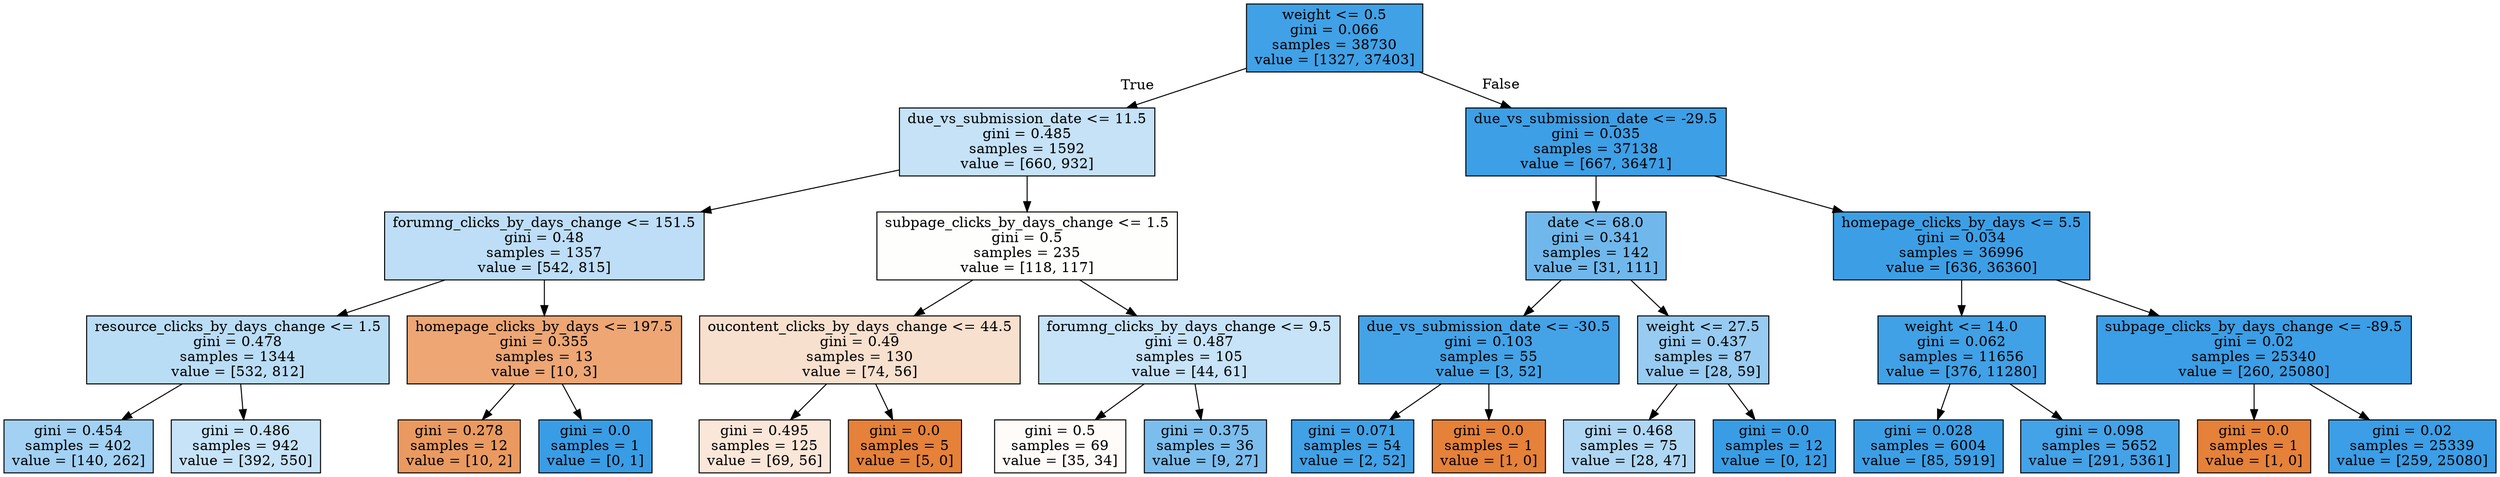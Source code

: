 digraph Tree {
node [shape=box, style="filled", color="black"] ;
0 [label="weight <= 0.5\ngini = 0.066\nsamples = 38730\nvalue = [1327, 37403]", fillcolor="#399de5f6"] ;
1 [label="due_vs_submission_date <= 11.5\ngini = 0.485\nsamples = 1592\nvalue = [660, 932]", fillcolor="#399de54a"] ;
0 -> 1 [labeldistance=2.5, labelangle=45, headlabel="True"] ;
2 [label="forumng_clicks_by_days_change <= 151.5\ngini = 0.48\nsamples = 1357\nvalue = [542, 815]", fillcolor="#399de555"] ;
1 -> 2 ;
3 [label="resource_clicks_by_days_change <= 1.5\ngini = 0.478\nsamples = 1344\nvalue = [532, 812]", fillcolor="#399de558"] ;
2 -> 3 ;
4 [label="gini = 0.454\nsamples = 402\nvalue = [140, 262]", fillcolor="#399de577"] ;
3 -> 4 ;
5 [label="gini = 0.486\nsamples = 942\nvalue = [392, 550]", fillcolor="#399de549"] ;
3 -> 5 ;
6 [label="homepage_clicks_by_days <= 197.5\ngini = 0.355\nsamples = 13\nvalue = [10, 3]", fillcolor="#e58139b3"] ;
2 -> 6 ;
7 [label="gini = 0.278\nsamples = 12\nvalue = [10, 2]", fillcolor="#e58139cc"] ;
6 -> 7 ;
8 [label="gini = 0.0\nsamples = 1\nvalue = [0, 1]", fillcolor="#399de5ff"] ;
6 -> 8 ;
9 [label="subpage_clicks_by_days_change <= 1.5\ngini = 0.5\nsamples = 235\nvalue = [118, 117]", fillcolor="#e5813902"] ;
1 -> 9 ;
10 [label="oucontent_clicks_by_days_change <= 44.5\ngini = 0.49\nsamples = 130\nvalue = [74, 56]", fillcolor="#e581393e"] ;
9 -> 10 ;
11 [label="gini = 0.495\nsamples = 125\nvalue = [69, 56]", fillcolor="#e5813930"] ;
10 -> 11 ;
12 [label="gini = 0.0\nsamples = 5\nvalue = [5, 0]", fillcolor="#e58139ff"] ;
10 -> 12 ;
13 [label="forumng_clicks_by_days_change <= 9.5\ngini = 0.487\nsamples = 105\nvalue = [44, 61]", fillcolor="#399de547"] ;
9 -> 13 ;
14 [label="gini = 0.5\nsamples = 69\nvalue = [35, 34]", fillcolor="#e5813907"] ;
13 -> 14 ;
15 [label="gini = 0.375\nsamples = 36\nvalue = [9, 27]", fillcolor="#399de5aa"] ;
13 -> 15 ;
16 [label="due_vs_submission_date <= -29.5\ngini = 0.035\nsamples = 37138\nvalue = [667, 36471]", fillcolor="#399de5fa"] ;
0 -> 16 [labeldistance=2.5, labelangle=-45, headlabel="False"] ;
17 [label="date <= 68.0\ngini = 0.341\nsamples = 142\nvalue = [31, 111]", fillcolor="#399de5b8"] ;
16 -> 17 ;
18 [label="due_vs_submission_date <= -30.5\ngini = 0.103\nsamples = 55\nvalue = [3, 52]", fillcolor="#399de5f0"] ;
17 -> 18 ;
19 [label="gini = 0.071\nsamples = 54\nvalue = [2, 52]", fillcolor="#399de5f5"] ;
18 -> 19 ;
20 [label="gini = 0.0\nsamples = 1\nvalue = [1, 0]", fillcolor="#e58139ff"] ;
18 -> 20 ;
21 [label="weight <= 27.5\ngini = 0.437\nsamples = 87\nvalue = [28, 59]", fillcolor="#399de586"] ;
17 -> 21 ;
22 [label="gini = 0.468\nsamples = 75\nvalue = [28, 47]", fillcolor="#399de567"] ;
21 -> 22 ;
23 [label="gini = 0.0\nsamples = 12\nvalue = [0, 12]", fillcolor="#399de5ff"] ;
21 -> 23 ;
24 [label="homepage_clicks_by_days <= 5.5\ngini = 0.034\nsamples = 36996\nvalue = [636, 36360]", fillcolor="#399de5fb"] ;
16 -> 24 ;
25 [label="weight <= 14.0\ngini = 0.062\nsamples = 11656\nvalue = [376, 11280]", fillcolor="#399de5f6"] ;
24 -> 25 ;
26 [label="gini = 0.028\nsamples = 6004\nvalue = [85, 5919]", fillcolor="#399de5fb"] ;
25 -> 26 ;
27 [label="gini = 0.098\nsamples = 5652\nvalue = [291, 5361]", fillcolor="#399de5f1"] ;
25 -> 27 ;
28 [label="subpage_clicks_by_days_change <= -89.5\ngini = 0.02\nsamples = 25340\nvalue = [260, 25080]", fillcolor="#399de5fc"] ;
24 -> 28 ;
29 [label="gini = 0.0\nsamples = 1\nvalue = [1, 0]", fillcolor="#e58139ff"] ;
28 -> 29 ;
30 [label="gini = 0.02\nsamples = 25339\nvalue = [259, 25080]", fillcolor="#399de5fc"] ;
28 -> 30 ;
}